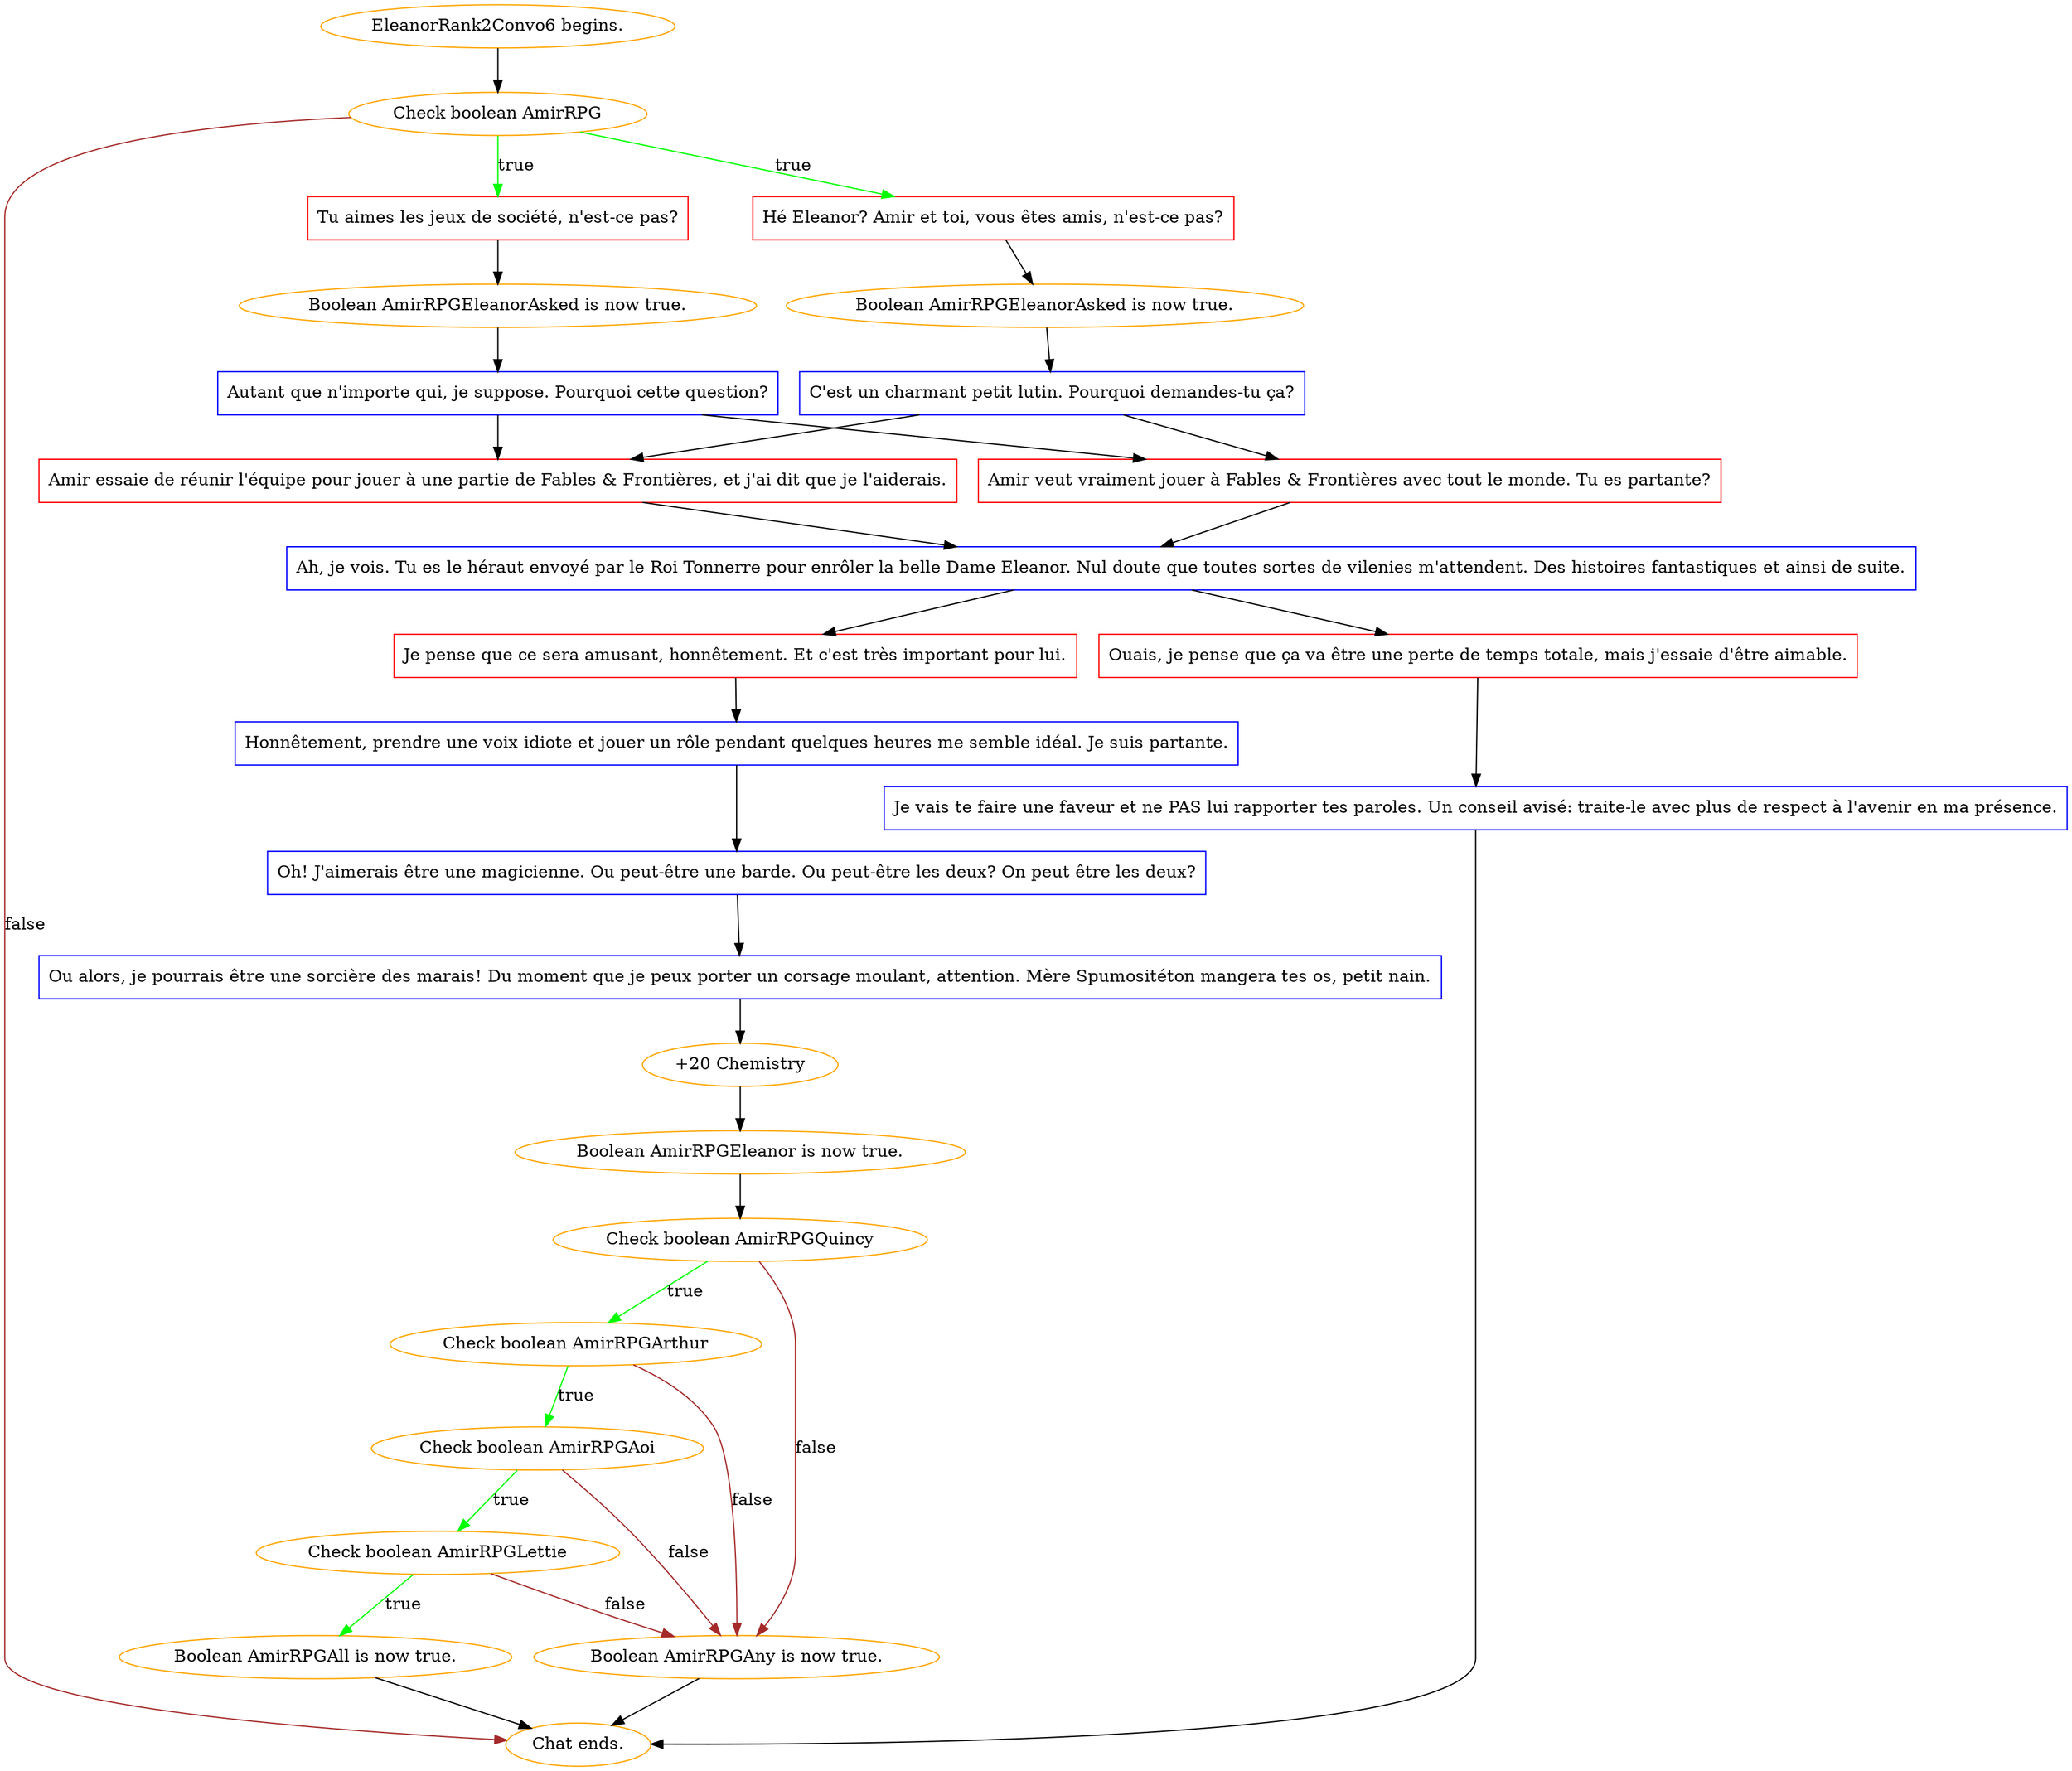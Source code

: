 digraph {
	"EleanorRank2Convo6 begins." [color=orange];
		"EleanorRank2Convo6 begins." -> j4038456104;
	j4038456104 [label="Check boolean AmirRPG",color=orange];
		j4038456104 -> j3089892207 [label=true,color=green];
		j4038456104 -> j2166015941 [label=true,color=green];
		j4038456104 -> "Chat ends." [label=false,color=brown];
	j3089892207 [label="Hé Eleanor? Amir et toi, vous êtes amis, n'est-ce pas?",shape=box,color=red];
		j3089892207 -> j2611227233;
	j2166015941 [label="Tu aimes les jeux de société, n'est-ce pas?",shape=box,color=red];
		j2166015941 -> j2788165994;
	"Chat ends." [color=orange];
	j2611227233 [label="Boolean AmirRPGEleanorAsked is now true.",color=orange];
		j2611227233 -> j3959706668;
	j2788165994 [label="Boolean AmirRPGEleanorAsked is now true.",color=orange];
		j2788165994 -> j3210222356;
	j3959706668 [label="C'est un charmant petit lutin. Pourquoi demandes-tu ça?",shape=box,color=blue];
		j3959706668 -> j3983171145;
		j3959706668 -> j120275210;
	j3210222356 [label="Autant que n'importe qui, je suppose. Pourquoi cette question?",shape=box,color=blue];
		j3210222356 -> j3983171145;
		j3210222356 -> j120275210;
	j3983171145 [label="Amir essaie de réunir l'équipe pour jouer à une partie de Fables & Frontières, et j'ai dit que je l'aiderais.",shape=box,color=red];
		j3983171145 -> j603905917;
	j120275210 [label="Amir veut vraiment jouer à Fables & Frontières avec tout le monde. Tu es partante?",shape=box,color=red];
		j120275210 -> j603905917;
	j603905917 [label="Ah, je vois. Tu es le héraut envoyé par le Roi Tonnerre pour enrôler la belle Dame Eleanor. Nul doute que toutes sortes de vilenies m'attendent. Des histoires fantastiques et ainsi de suite.",shape=box,color=blue];
		j603905917 -> j3928840900;
		j603905917 -> j2009931572;
	j3928840900 [label="Ouais, je pense que ça va être une perte de temps totale, mais j'essaie d'être aimable.",shape=box,color=red];
		j3928840900 -> j2289042701;
	j2009931572 [label="Je pense que ce sera amusant, honnêtement. Et c'est très important pour lui.",shape=box,color=red];
		j2009931572 -> j2449318031;
	j2289042701 [label="Je vais te faire une faveur et ne PAS lui rapporter tes paroles. Un conseil avisé: traite-le avec plus de respect à l'avenir en ma présence.",shape=box,color=blue];
		j2289042701 -> "Chat ends.";
	j2449318031 [label="Honnêtement, prendre une voix idiote et jouer un rôle pendant quelques heures me semble idéal. Je suis partante.",shape=box,color=blue];
		j2449318031 -> j1136729403;
	j1136729403 [label="Oh! J'aimerais être une magicienne. Ou peut-être une barde. Ou peut-être les deux? On peut être les deux?",shape=box,color=blue];
		j1136729403 -> j1830848773;
	j1830848773 [label="Ou alors, je pourrais être une sorcière des marais! Du moment que je peux porter un corsage moulant, attention. Mère Spumositéton mangera tes os, petit nain.",shape=box,color=blue];
		j1830848773 -> j1667172562;
	j1667172562 [label="+20 Chemistry",color=orange];
		j1667172562 -> j628696720;
	j628696720 [label="Boolean AmirRPGEleanor is now true.",color=orange];
		j628696720 -> j544204682;
	j544204682 [label="Check boolean AmirRPGQuincy",color=orange];
		j544204682 -> j154985083 [label=true,color=green];
		j544204682 -> j1992773596 [label=false,color=brown];
	j154985083 [label="Check boolean AmirRPGArthur",color=orange];
		j154985083 -> j3551149342 [label=true,color=green];
		j154985083 -> j1992773596 [label=false,color=brown];
	j1992773596 [label="Boolean AmirRPGAny is now true.",color=orange];
		j1992773596 -> "Chat ends.";
	j3551149342 [label="Check boolean AmirRPGAoi",color=orange];
		j3551149342 -> j682952477 [label=true,color=green];
		j3551149342 -> j1992773596 [label=false,color=brown];
	j682952477 [label="Check boolean AmirRPGLettie",color=orange];
		j682952477 -> j2677000302 [label=true,color=green];
		j682952477 -> j1992773596 [label=false,color=brown];
	j2677000302 [label="Boolean AmirRPGAll is now true.",color=orange];
		j2677000302 -> "Chat ends.";
}